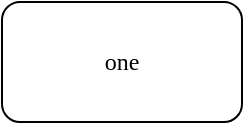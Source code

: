 <mxfile>
    <diagram id="pbP85NClbp5TUq7CTXLh" name="Page-1">
        <mxGraphModel dx="354" dy="516" grid="1" gridSize="10" guides="1" tooltips="1" connect="1" arrows="1" fold="1" page="1" pageScale="1" pageWidth="850" pageHeight="1100" math="0" shadow="0">
            <root>
                <mxCell id="0"/>
                <mxCell id="1" parent="0"/>
                <mxCell id="2" value="&lt;font face=&quot;Comic Sans MS&quot;&gt;one&lt;/font&gt;" style="rounded=1;whiteSpace=wrap;html=1;" vertex="1" parent="1">
                    <mxGeometry x="110" y="80" width="120" height="60" as="geometry"/>
                </mxCell>
            </root>
        </mxGraphModel>
    </diagram>
</mxfile>